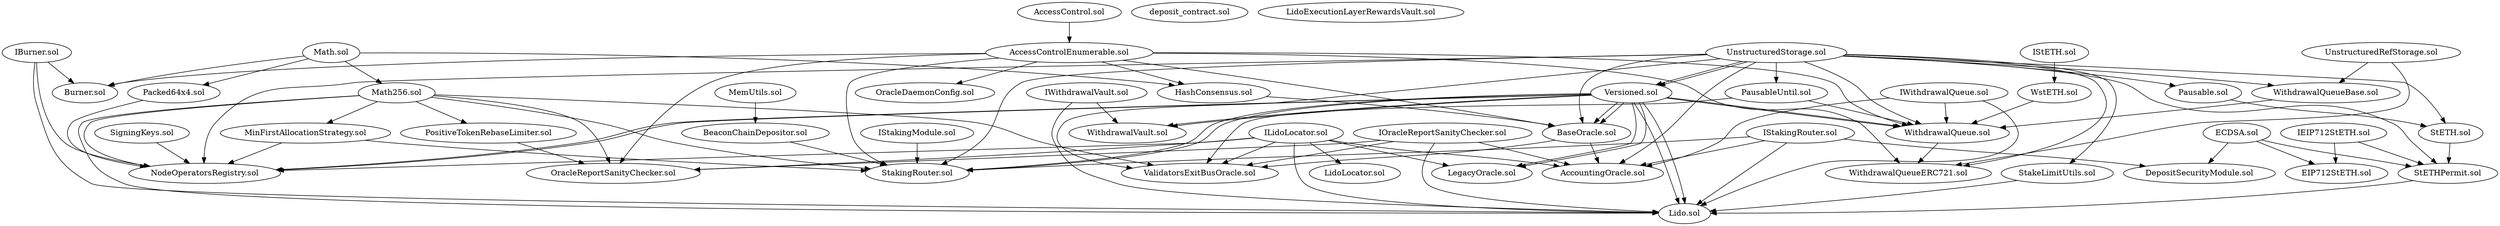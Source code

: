 digraph G {
  graph [ ratio = "auto", page = "40" ];

  "Pausable.sol" -> "StETH.sol";

  "Packed64x4.sol" -> "NodeOperatorsRegistry.sol";

  "SigningKeys.sol" -> "NodeOperatorsRegistry.sol";
  // "SigningKeys.sol" -> "SiginigKyesMock.sol";

  "StakeLimitUtils.sol" -> "Lido.sol";
  // "StakeLimitUtils.sol" -> "StakeLimitUtilsMock.sol";

  "NodeOperatorsRegistry.sol"; // <---
  // "NodeOperatorsRegistry.sol" -> "NodeOperatorsRegistryMock.sol";

  "LegacyOracle.sol"; // <---
  // "LegacyOracle.sol" -> "MockLegacyOracle.sol";

  "Versioned.sol" -> "Lido.sol";
  "Versioned.sol" -> "NodeOperatorsRegistry.sol";
  "Versioned.sol" -> "LegacyOracle.sol";
  "Versioned.sol" -> "StakingRouter.sol";
  "Versioned.sol" -> "WithdrawalQueue.sol";
  "Versioned.sol" -> "WithdrawalVault.sol";
  "Versioned.sol" -> "BaseOracle.sol";

  "Lido.sol"; // <---
  // "Lido.sol" -> "LidoTemplate.sol";
  // "Lido.sol" -> "LidoMock.sol";
  // "Lido.sol" -> "LidoPushableMock.sol";

  "StETH.sol" -> "StETHPermit.sol";
  // "StETH.sol" -> "StETHMock.sol";

  "StETHPermit.sol" -> "Lido.sol";
  
  "deposit_contract.sol"; // <---
  // "deposit_contract.sol" -> "BeaconChainDepositor.sol";

  "IStETH.sol" -> "WstETH.sol";
  // "IStETH.sol" -> "WstETHMock.sol";

  // "WstETH.sol" -> "WstETHMock.sol";
  "WstETH.sol" -> "WithdrawalQueue.sol";

  "IStakingModule.sol" -> "StakingRouter.sol";
  // "IStakingModule.sol" -> "ModuleSolo.sol";
  // "IStakingModule.sol" -> "StakingModuleMock.sol";

  "Math.sol" -> "Packed64x4.sol";
  "Math.sol" -> "Burner.sol";
  "Math.sol" -> "Math256.sol";
  "Math.sol" -> "HashConsensus.sol";

  "PositiveTokenRebaseLimiter.sol";
  "PositiveTokenRebaseLimiter.sol" -> "OracleReportSanityChecker.sol";
  // "PositiveTokenRebaseLimiter.sol" -> "PositiveTokenRebaseLimiterMock.sol";

  "OracleReportSanityChecker.sol";
  
  "IOracleReportSanityChecker.sol" -> "OracleReportSanityChecker.sol";
  "IOracleReportSanityChecker.sol" -> "Lido.sol";
  "IOracleReportSanityChecker.sol" -> "AccountingOracle.sol";
  "IOracleReportSanityChecker.sol" -> "ValidatorsExitBusOracle.sol";
  // "IOracleReportSanityChecker.sol" -> "ILidoLocator.sol";


  "UnstructuredStorage.sol" -> "StETH.sol";
  "UnstructuredStorage.sol" -> "StETHPermit.sol";
  "UnstructuredStorage.sol" -> "StakeLimitUtils.sol";
  "UnstructuredStorage.sol" -> "NodeOperatorsRegistry.sol";
  "UnstructuredStorage.sol" -> "Pausable.sol";
  "UnstructuredStorage.sol" -> "Versioned.sol";
  "UnstructuredStorage.sol" -> "StakingRouter.sol";
  "UnstructuredStorage.sol" -> "WithdrawalQueue.sol";
  "UnstructuredStorage.sol" -> "WithdrawalQueueBase.sol";
  "UnstructuredStorage.sol" -> "WithdrawalQueueERC721.sol";
  "UnstructuredStorage.sol" -> "AccountingOracle.sol";
  "UnstructuredStorage.sol" -> "BaseOracle.sol";
  "UnstructuredStorage.sol" -> "ValidatorsExitBusOracle.sol";
  // "UnstructuredStorage.sol" -> "StakingRouterMock.sol";
  // "UnstructuredStorage.sol" -> "AccountingOracleTimeTravellable.sol";
  // "UnstructuredStorage.sol" -> "BaseOracleTimeTravellable.sol";
  // "UnstructuredStorage.sol" -> "ValidatorsExitBusTimeTravellable.sol";
  "UnstructuredStorage.sol" -> "PausableUntil.sol";
  "UnstructuredStorage.sol" -> "Versioned.sol";

  "UnstructuredRefStorage.sol" -> "WithdrawalQueueBase.sol";
  "UnstructuredRefStorage.sol" -> "WithdrawalQueueERC721.sol";

  "AccountingOracle.sol"; // <---

  "BaseOracle.sol" -> "AccountingOracle.sol";
  "BaseOracle.sol" -> "ValidatorsExitBusOracle.sol";

  "HashConsensus.sol" -> "BaseOracle.sol";

  "ValidatorsExitBusOracle.sol"; // <---

  "AccessControl.sol" -> "AccessControlEnumerable.sol";

  "AccessControlEnumerable.sol" -> "Burner.sol";
  "AccessControlEnumerable.sol" -> "OracleDaemonConfig.sol";
  "AccessControlEnumerable.sol" -> "StakingRouter.sol";
  "AccessControlEnumerable.sol" -> "WithdrawalQueue.sol";
  "AccessControlEnumerable.sol" -> "WithdrawalQueueERC721.sol";
  "AccessControlEnumerable.sol" -> "BaseOracle.sol";
  "AccessControlEnumerable.sol" -> "HashConsensus.sol";
  "AccessControlEnumerable.sol" -> "OracleReportSanityChecker.sol";

  "PausableUntil.sol" -> "WithdrawalQueue.sol";
  "PausableUntil.sol" -> "ValidatorsExitBusOracle.sol";

  "Versioned.sol" -> "Lido.sol";
  "Versioned.sol" -> "NodeOperatorsRegistry.sol";
  "Versioned.sol" -> "LegacyOracle.sol";
  "Versioned.sol" -> "StakingRouter.sol";
  "Versioned.sol" -> "WithdrawalQueue.sol";
  "Versioned.sol" -> "WithdrawalVault.sol";
  "Versioned.sol" -> "BaseOracle.sol";

  "BeaconChainDepositor.sol" -> "StakingRouter.sol";

  "DepositSecurityModule.sol"; // <---

  "EIP712StETH.sol"; // <---
  "IEIP712StETH.sol" -> "EIP712StETH.sol";
  "IEIP712StETH.sol" -> "StETHPermit.sol";

  "LidoExecutionLayerRewardsVault.sol"; // <---
  // "LidoExecutionLayerRewardsVault.sol" -> "Lido.sol";

  "LidoLocator.sol"; // <---

  "ILidoLocator.sol" -> "Lido.sol";
  "ILidoLocator.sol" -> "NodeOperatorsRegistry.sol";
  "ILidoLocator.sol" -> "LegacyOracle.sol";
  "ILidoLocator.sol" -> "LidoLocator.sol";
  "ILidoLocator.sol" -> "AccountingOracle.sol";
  "ILidoLocator.sol" -> "ValidatorsExitBusOracle.sol";
  "ILidoLocator.sol" -> "OracleReportSanityChecker.sol";

  "OracleDaemonConfig.sol"; // <---
  // "OracleDaemonConfig.sol" -> "LidoLocator.sol";

  "Burner.sol"; // <---
  // "Burner.sol" -> "LidoLocator.sol";

  "IBurner.sol" -> "Burner.sol";
  "IBurner.sol" -> "Lido.sol";
  "IBurner.sol" -> "NodeOperatorsRegistry.sol";

  "StakingRouter.sol"; // <---

  "IStakingRouter.sol" -> "StakingRouter.sol";
  "IStakingRouter.sol" -> "Lido.sol";
  // "StakingRouter.sol" -> "NodeOperatorsRegistry.sol";
  // "StakingRouter.sol" -> "LidoLocator.sol";
  "IStakingRouter.sol" -> "DepositSecurityModule.sol";
  "IStakingRouter.sol" -> "AccountingOracle.sol";
  // "StakingRouter.sol" -> "IStakingModule.sol";

  "WithdrawalQueueERC721.sol"; // <---

  "WithdrawalQueue.sol" -> "WithdrawalQueueERC721.sol";

  "IWithdrawalQueue.sol" -> "WithdrawalQueue.sol";
  "IWithdrawalQueue.sol" -> "Lido.sol";
  "IWithdrawalQueue.sol" -> "AccountingOracle.sol";
  // "WithdrawalQueue.sol" -> "LidoLocator.sol";
  // "WithdrawalQueue.sol" -> "WithdrawalQueueBase.sol";  

  "WithdrawalQueueBase.sol" -> "WithdrawalQueue.sol";

  "WithdrawalVault.sol"; // <---

  "IWithdrawalVault.sol" -> "WithdrawalVault.sol";
  "IWithdrawalVault.sol" -> "Lido.sol";
  // "WithdrawalVault.sol" -> "LidoLocator.sol";
  // "WithdrawalVault.sol" -> "AccountingOracle.sol";

  "ECDSA.sol" -> "StETHPermit.sol";
  "ECDSA.sol" -> "DepositSecurityModule.sol";
  "ECDSA.sol" -> "EIP712StETH.sol";

  "Math256.sol" -> "Lido.sol";
  "Math256.sol" -> "NodeOperatorsRegistry.sol";
  "Math256.sol" -> "StakingRouter.sol";
  "Math256.sol" -> "PositiveTokenRebaseLimiter.sol";
  "Math256.sol" -> "ValidatorsExitBusOracle.sol";
  "Math256.sol" -> "MinFirstAllocationStrategy.sol";
  "Math256.sol" -> "OracleReportSanityChecker.sol";

  "MemUtils.sol" -> "BeaconChainDepositor.sol";

  "MinFirstAllocationStrategy.sol" -> "NodeOperatorsRegistry.sol";
  "MinFirstAllocationStrategy.sol" -> "StakingRouter.sol";
}
